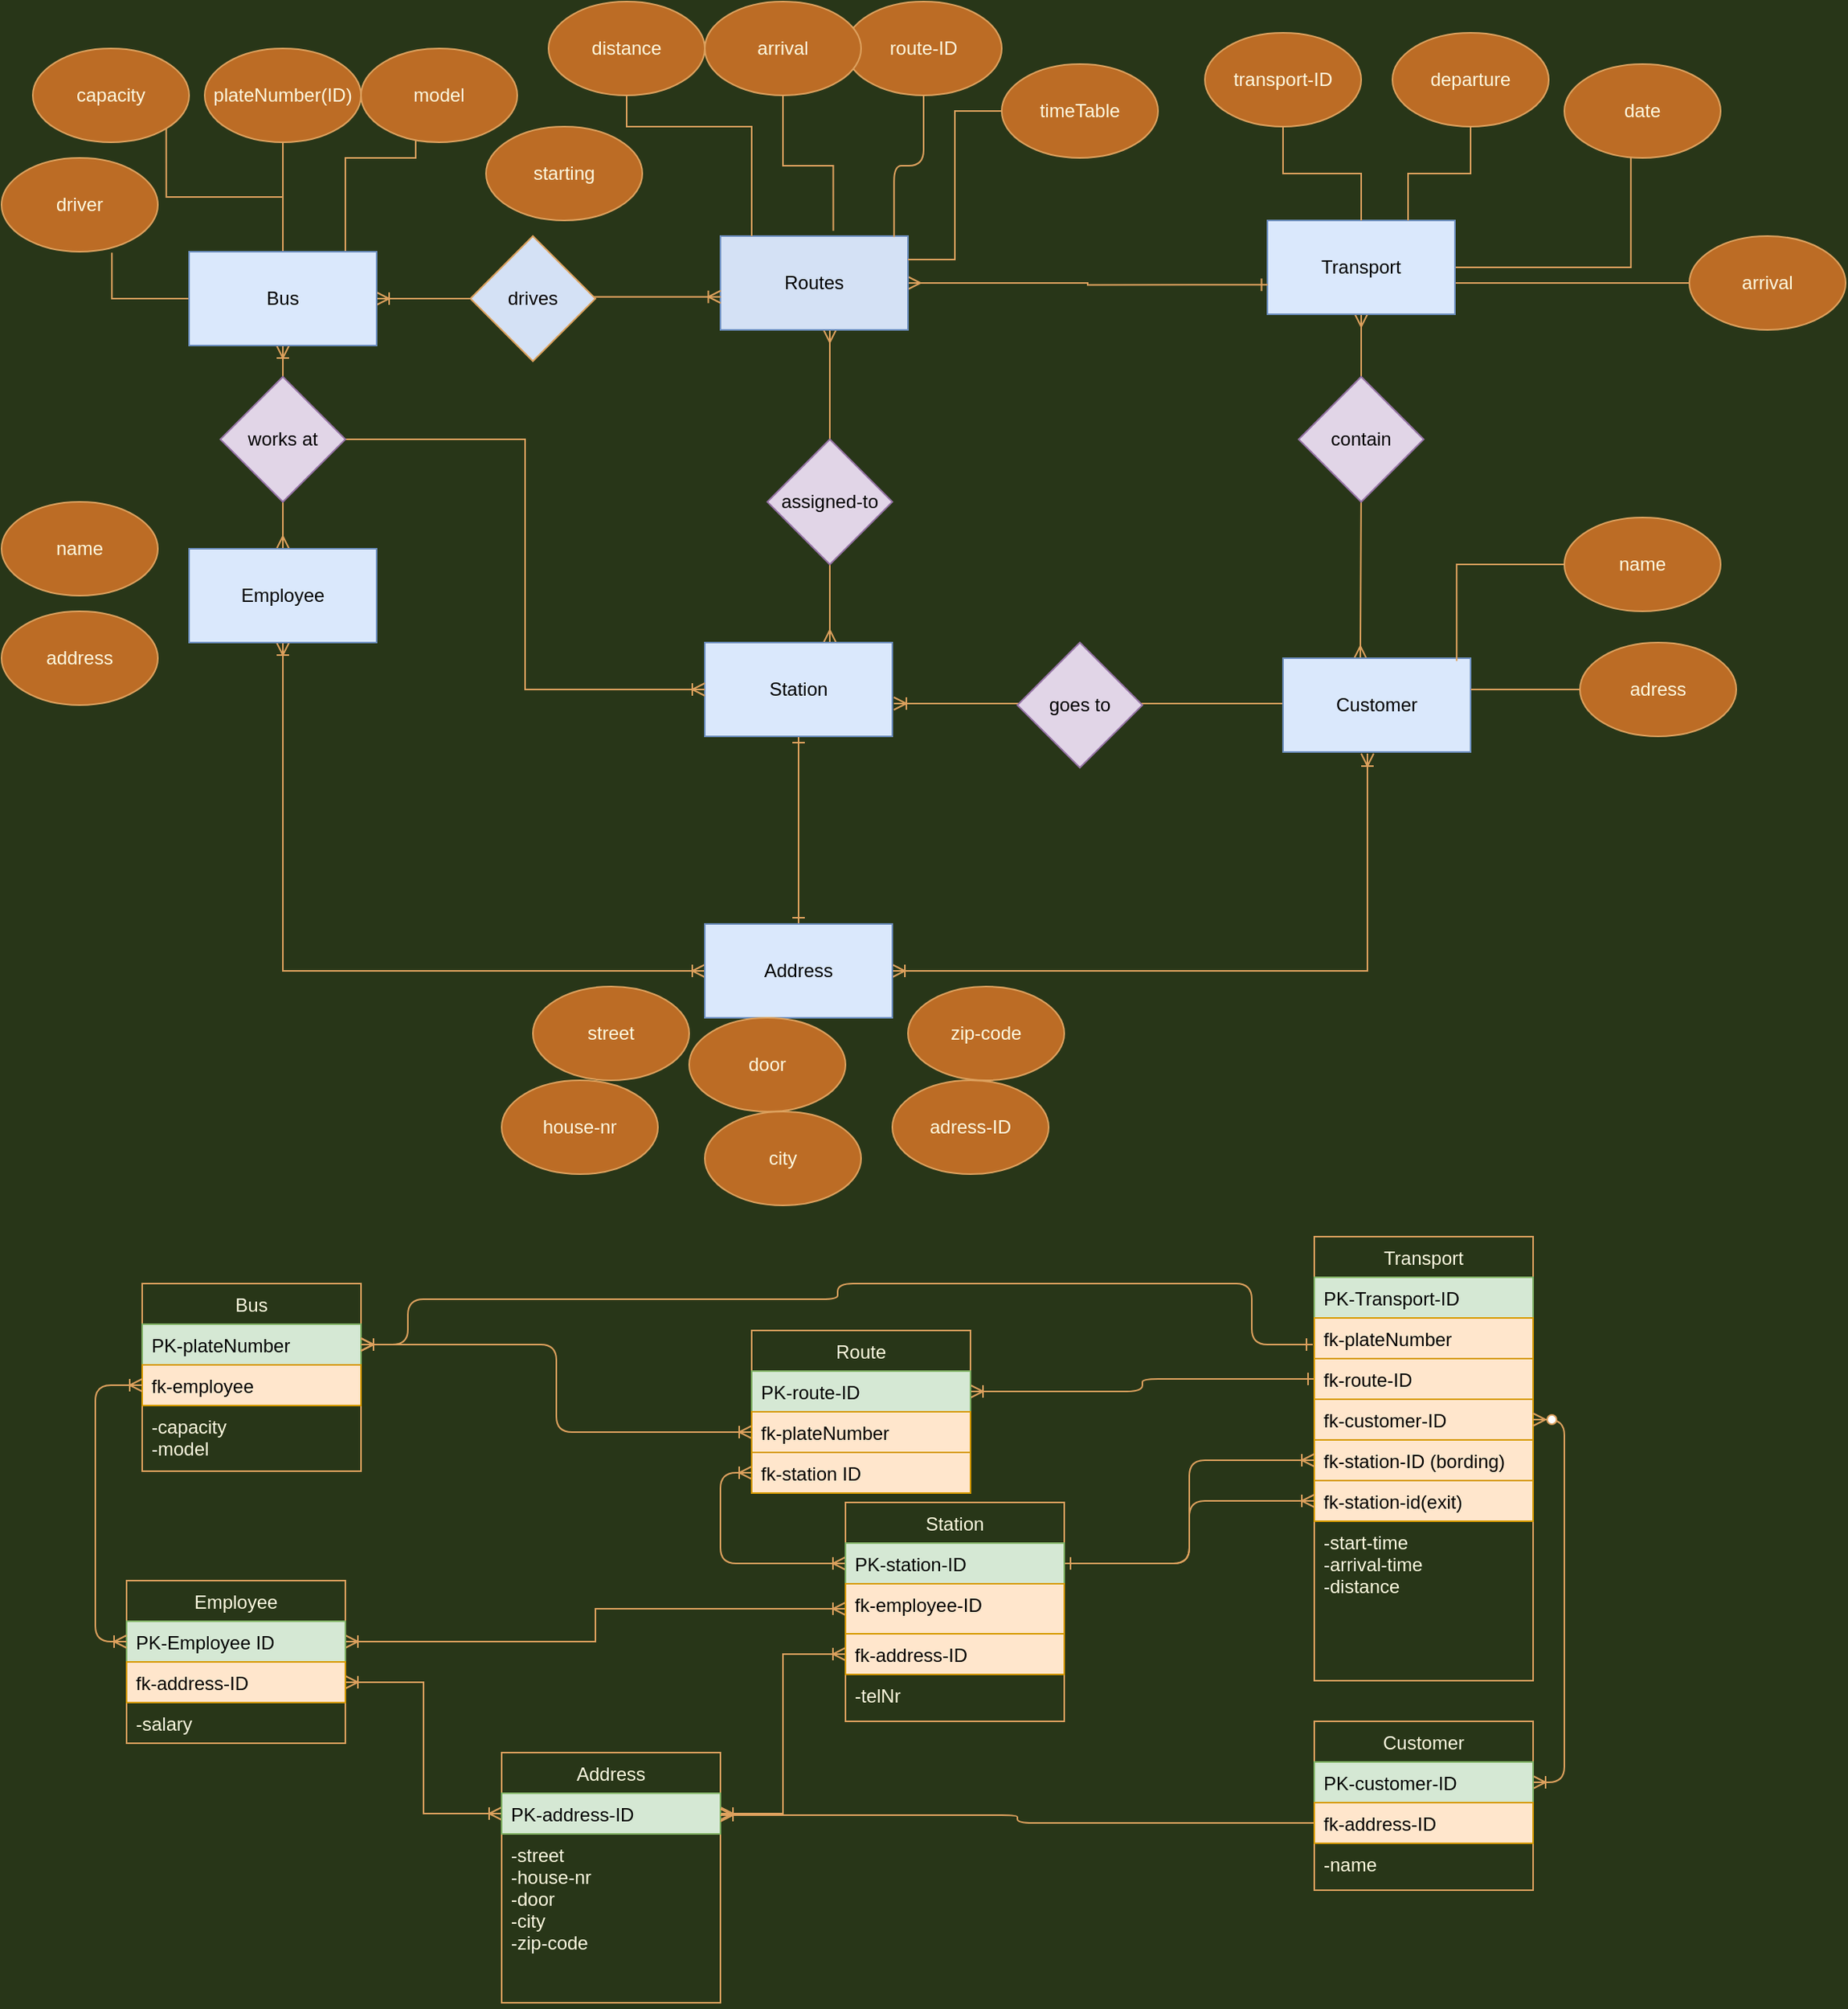<mxfile version="13.6.2" type="device"><diagram id="WFJB9txeCSuzep1cC1Dv" name="Page-1"><mxGraphModel dx="1178" dy="2312" grid="1" gridSize="10" guides="1" tooltips="1" connect="1" arrows="1" fold="1" page="1" pageScale="1" pageWidth="1169" pageHeight="1654" background="#283618" math="0" shadow="0"><root><mxCell id="0"/><mxCell id="1" parent="0"/><mxCell id="ZkM3j-1I3yB8eJo1ZE1y-53" style="edgeStyle=orthogonalEdgeStyle;rounded=0;orthogonalLoop=1;jettySize=auto;html=1;entryX=0.426;entryY=0.971;entryDx=0;entryDy=0;entryPerimeter=0;labelBackgroundColor=#283618;strokeColor=#DDA15E;fontColor=#FEFAE0;endArrow=none;endFill=0;" edge="1" parent="1" source="ZkM3j-1I3yB8eJo1ZE1y-1" target="ZkM3j-1I3yB8eJo1ZE1y-43"><mxGeometry relative="1" as="geometry"/></mxCell><mxCell id="ZkM3j-1I3yB8eJo1ZE1y-89" style="edgeStyle=orthogonalEdgeStyle;rounded=0;orthogonalLoop=1;jettySize=auto;html=1;startArrow=none;startFill=0;endArrow=none;endFill=0;labelBackgroundColor=#283618;strokeColor=#DDA15E;fontColor=#FEFAE0;" edge="1" parent="1" source="ZkM3j-1I3yB8eJo1ZE1y-1" target="ZkM3j-1I3yB8eJo1ZE1y-49"><mxGeometry relative="1" as="geometry"><Array as="points"><mxPoint x="1050" y="170"/></Array></mxGeometry></mxCell><mxCell id="ZkM3j-1I3yB8eJo1ZE1y-92" style="edgeStyle=orthogonalEdgeStyle;rounded=0;orthogonalLoop=1;jettySize=auto;html=1;entryX=0.412;entryY=0.005;entryDx=0;entryDy=0;entryPerimeter=0;startArrow=ERmany;startFill=0;endArrow=ERmany;endFill=0;labelBackgroundColor=#283618;strokeColor=#DDA15E;fontColor=#FEFAE0;" edge="1" parent="1" source="ZkM3j-1I3yB8eJo1ZE1y-1" target="ZkM3j-1I3yB8eJo1ZE1y-6"><mxGeometry relative="1" as="geometry"/></mxCell><mxCell id="ZkM3j-1I3yB8eJo1ZE1y-1" value="Transport" style="rounded=0;whiteSpace=wrap;html=1;fillColor=#dae8fc;strokeColor=#6c8ebf;" vertex="1" parent="1"><mxGeometry x="810" y="130" width="120" height="60" as="geometry"/></mxCell><mxCell id="ZkM3j-1I3yB8eJo1ZE1y-12" style="edgeStyle=orthogonalEdgeStyle;rounded=0;orthogonalLoop=1;jettySize=auto;html=1;entryX=0.5;entryY=1;entryDx=0;entryDy=0;startArrow=ERone;startFill=0;endArrow=ERone;endFill=0;labelBackgroundColor=#283618;strokeColor=#DDA15E;fontColor=#FEFAE0;" edge="1" parent="1" source="ZkM3j-1I3yB8eJo1ZE1y-3" target="ZkM3j-1I3yB8eJo1ZE1y-4"><mxGeometry relative="1" as="geometry"><mxPoint x="510" y="470" as="targetPoint"/></mxGeometry></mxCell><mxCell id="ZkM3j-1I3yB8eJo1ZE1y-13" style="edgeStyle=orthogonalEdgeStyle;rounded=0;orthogonalLoop=1;jettySize=auto;html=1;entryX=0.45;entryY=1.017;entryDx=0;entryDy=0;entryPerimeter=0;endArrow=ERoneToMany;endFill=0;startArrow=ERoneToMany;startFill=0;labelBackgroundColor=#283618;strokeColor=#DDA15E;fontColor=#FEFAE0;" edge="1" parent="1" source="ZkM3j-1I3yB8eJo1ZE1y-3" target="ZkM3j-1I3yB8eJo1ZE1y-6"><mxGeometry relative="1" as="geometry"/></mxCell><mxCell id="ZkM3j-1I3yB8eJo1ZE1y-14" style="edgeStyle=orthogonalEdgeStyle;rounded=0;orthogonalLoop=1;jettySize=auto;html=1;entryX=0.5;entryY=1;entryDx=0;entryDy=0;endArrow=ERoneToMany;endFill=0;startArrow=ERoneToMany;startFill=0;labelBackgroundColor=#283618;strokeColor=#DDA15E;fontColor=#FEFAE0;" edge="1" parent="1" source="ZkM3j-1I3yB8eJo1ZE1y-3" target="ZkM3j-1I3yB8eJo1ZE1y-5"><mxGeometry relative="1" as="geometry"/></mxCell><mxCell id="ZkM3j-1I3yB8eJo1ZE1y-3" value="Address" style="rounded=0;whiteSpace=wrap;html=1;fillColor=#dae8fc;strokeColor=#6c8ebf;" vertex="1" parent="1"><mxGeometry x="450" y="580" width="120" height="60" as="geometry"/></mxCell><mxCell id="ZkM3j-1I3yB8eJo1ZE1y-83" style="edgeStyle=orthogonalEdgeStyle;rounded=0;orthogonalLoop=1;jettySize=auto;html=1;startArrow=ERmany;startFill=0;endArrow=ERmany;endFill=0;labelBackgroundColor=#283618;strokeColor=#DDA15E;fontColor=#FEFAE0;" edge="1" parent="1" source="ZkM3j-1I3yB8eJo1ZE1y-4" target="ZkM3j-1I3yB8eJo1ZE1y-27"><mxGeometry relative="1" as="geometry"><Array as="points"><mxPoint x="530" y="370"/><mxPoint x="530" y="370"/></Array></mxGeometry></mxCell><mxCell id="ZkM3j-1I3yB8eJo1ZE1y-4" value="Station" style="rounded=0;whiteSpace=wrap;html=1;fillColor=#dae8fc;strokeColor=#6c8ebf;" vertex="1" parent="1"><mxGeometry x="450" y="400" width="120" height="60" as="geometry"/></mxCell><mxCell id="ZkM3j-1I3yB8eJo1ZE1y-33" style="edgeStyle=orthogonalEdgeStyle;rounded=0;orthogonalLoop=1;jettySize=auto;html=1;entryX=0.5;entryY=1;entryDx=0;entryDy=0;startArrow=ERmany;startFill=0;endArrow=ERoneToMany;endFill=0;labelBackgroundColor=#283618;strokeColor=#DDA15E;fontColor=#FEFAE0;" edge="1" parent="1" source="ZkM3j-1I3yB8eJo1ZE1y-5" target="ZkM3j-1I3yB8eJo1ZE1y-30"><mxGeometry relative="1" as="geometry"/></mxCell><mxCell id="ZkM3j-1I3yB8eJo1ZE1y-5" value="Employee" style="rounded=0;whiteSpace=wrap;html=1;fillColor=#dae8fc;strokeColor=#6c8ebf;" vertex="1" parent="1"><mxGeometry x="120" y="340" width="120" height="60" as="geometry"/></mxCell><mxCell id="ZkM3j-1I3yB8eJo1ZE1y-17" style="edgeStyle=orthogonalEdgeStyle;rounded=0;orthogonalLoop=1;jettySize=auto;html=1;entryX=1.008;entryY=0.65;entryDx=0;entryDy=0;entryPerimeter=0;labelBackgroundColor=#283618;strokeColor=#DDA15E;fontColor=#FEFAE0;endArrow=ERoneToMany;endFill=0;" edge="1" parent="1" source="ZkM3j-1I3yB8eJo1ZE1y-6" target="ZkM3j-1I3yB8eJo1ZE1y-4"><mxGeometry relative="1" as="geometry"><Array as="points"><mxPoint x="610" y="439"/><mxPoint x="610" y="439"/></Array></mxGeometry></mxCell><mxCell id="ZkM3j-1I3yB8eJo1ZE1y-6" value="Customer" style="rounded=0;whiteSpace=wrap;html=1;fillColor=#dae8fc;strokeColor=#6c8ebf;" vertex="1" parent="1"><mxGeometry x="820" y="410" width="120" height="60" as="geometry"/></mxCell><mxCell id="ZkM3j-1I3yB8eJo1ZE1y-35" style="edgeStyle=orthogonalEdgeStyle;rounded=0;orthogonalLoop=1;jettySize=auto;html=1;entryX=0;entryY=0.5;entryDx=0;entryDy=0;endArrow=ERoneToMany;endFill=0;labelBackgroundColor=#283618;strokeColor=#DDA15E;fontColor=#FEFAE0;" edge="1" parent="1" source="ZkM3j-1I3yB8eJo1ZE1y-18" target="ZkM3j-1I3yB8eJo1ZE1y-4"><mxGeometry relative="1" as="geometry"/></mxCell><mxCell id="ZkM3j-1I3yB8eJo1ZE1y-18" value="works at" style="rhombus;whiteSpace=wrap;html=1;fillColor=#e1d5e7;strokeColor=#9673a6;" vertex="1" parent="1"><mxGeometry x="140" y="230" width="80" height="80" as="geometry"/></mxCell><mxCell id="ZkM3j-1I3yB8eJo1ZE1y-20" value="assigned-to" style="rhombus;whiteSpace=wrap;html=1;fillColor=#e1d5e7;strokeColor=#9673a6;" vertex="1" parent="1"><mxGeometry x="490" y="270" width="80" height="80" as="geometry"/></mxCell><mxCell id="ZkM3j-1I3yB8eJo1ZE1y-24" value="goes to" style="rhombus;whiteSpace=wrap;html=1;fillColor=#e1d5e7;strokeColor=#9673a6;" vertex="1" parent="1"><mxGeometry x="650" y="400" width="80" height="80" as="geometry"/></mxCell><mxCell id="ZkM3j-1I3yB8eJo1ZE1y-85" style="edgeStyle=orthogonalEdgeStyle;rounded=0;orthogonalLoop=1;jettySize=auto;html=1;entryX=0.002;entryY=0.686;entryDx=0;entryDy=0;entryPerimeter=0;startArrow=ERmany;startFill=0;endArrow=ERone;endFill=0;labelBackgroundColor=#283618;strokeColor=#DDA15E;fontColor=#FEFAE0;" edge="1" parent="1" source="ZkM3j-1I3yB8eJo1ZE1y-27" target="ZkM3j-1I3yB8eJo1ZE1y-1"><mxGeometry relative="1" as="geometry"/></mxCell><mxCell id="ZkM3j-1I3yB8eJo1ZE1y-27" value="Routes" style="rounded=0;whiteSpace=wrap;html=1;fillColor=#D4E1F5;strokeColor=#6c8ebf;" vertex="1" parent="1"><mxGeometry x="460" y="140" width="120" height="60" as="geometry"/></mxCell><mxCell id="ZkM3j-1I3yB8eJo1ZE1y-29" value="contain" style="rhombus;whiteSpace=wrap;html=1;fillColor=#e1d5e7;strokeColor=#9673a6;" vertex="1" parent="1"><mxGeometry x="830" y="230" width="80" height="80" as="geometry"/></mxCell><mxCell id="ZkM3j-1I3yB8eJo1ZE1y-45" style="edgeStyle=orthogonalEdgeStyle;rounded=0;orthogonalLoop=1;jettySize=auto;html=1;entryX=1;entryY=1;entryDx=0;entryDy=0;labelBackgroundColor=#283618;strokeColor=#DDA15E;fontColor=#FEFAE0;endArrow=none;endFill=0;" edge="1" parent="1" source="ZkM3j-1I3yB8eJo1ZE1y-30" target="ZkM3j-1I3yB8eJo1ZE1y-37"><mxGeometry relative="1" as="geometry"/></mxCell><mxCell id="ZkM3j-1I3yB8eJo1ZE1y-46" style="edgeStyle=orthogonalEdgeStyle;rounded=0;orthogonalLoop=1;jettySize=auto;html=1;entryX=0.706;entryY=1.01;entryDx=0;entryDy=0;entryPerimeter=0;labelBackgroundColor=#283618;strokeColor=#DDA15E;fontColor=#FEFAE0;endArrow=none;endFill=0;" edge="1" parent="1" source="ZkM3j-1I3yB8eJo1ZE1y-30" target="ZkM3j-1I3yB8eJo1ZE1y-44"><mxGeometry relative="1" as="geometry"/></mxCell><mxCell id="ZkM3j-1I3yB8eJo1ZE1y-47" style="edgeStyle=orthogonalEdgeStyle;rounded=0;orthogonalLoop=1;jettySize=auto;html=1;entryX=0.5;entryY=1;entryDx=0;entryDy=0;labelBackgroundColor=#283618;strokeColor=#DDA15E;fontColor=#FEFAE0;endArrow=none;endFill=0;" edge="1" parent="1" source="ZkM3j-1I3yB8eJo1ZE1y-30" target="ZkM3j-1I3yB8eJo1ZE1y-38"><mxGeometry relative="1" as="geometry"/></mxCell><mxCell id="ZkM3j-1I3yB8eJo1ZE1y-48" style="edgeStyle=orthogonalEdgeStyle;rounded=0;orthogonalLoop=1;jettySize=auto;html=1;entryX=0;entryY=1;entryDx=0;entryDy=0;labelBackgroundColor=#283618;strokeColor=#DDA15E;fontColor=#FEFAE0;" edge="1" parent="1" source="ZkM3j-1I3yB8eJo1ZE1y-30" target="ZkM3j-1I3yB8eJo1ZE1y-40"><mxGeometry relative="1" as="geometry"><Array as="points"><mxPoint x="220" y="90"/><mxPoint x="265" y="90"/></Array></mxGeometry></mxCell><mxCell id="ZkM3j-1I3yB8eJo1ZE1y-121" value="" style="edgeStyle=orthogonalEdgeStyle;curved=0;rounded=1;sketch=0;orthogonalLoop=1;jettySize=auto;html=1;strokeColor=#DDA15E;fillColor=#BC6C25;fontColor=#FEFAE0;entryX=0.002;entryY=0.648;entryDx=0;entryDy=0;entryPerimeter=0;endArrow=ERoneToMany;endFill=0;startArrow=ERoneToMany;startFill=0;" edge="1" parent="1" source="ZkM3j-1I3yB8eJo1ZE1y-30" target="ZkM3j-1I3yB8eJo1ZE1y-27"><mxGeometry relative="1" as="geometry"/></mxCell><mxCell id="ZkM3j-1I3yB8eJo1ZE1y-30" value="Bus" style="rounded=0;whiteSpace=wrap;html=1;fillColor=#dae8fc;strokeColor=#6c8ebf;" vertex="1" parent="1"><mxGeometry x="120" y="150" width="120" height="60" as="geometry"/></mxCell><mxCell id="ZkM3j-1I3yB8eJo1ZE1y-37" value="capacity" style="ellipse;whiteSpace=wrap;html=1;fillColor=#BC6C25;strokeColor=#DDA15E;fontColor=#FEFAE0;" vertex="1" parent="1"><mxGeometry x="20" y="20" width="100" height="60" as="geometry"/></mxCell><mxCell id="ZkM3j-1I3yB8eJo1ZE1y-38" value="plateNumber(ID)" style="ellipse;whiteSpace=wrap;html=1;fillColor=#BC6C25;strokeColor=#DDA15E;fontColor=#FEFAE0;" vertex="1" parent="1"><mxGeometry x="130" y="20" width="100" height="60" as="geometry"/></mxCell><mxCell id="ZkM3j-1I3yB8eJo1ZE1y-40" value="model" style="ellipse;whiteSpace=wrap;html=1;fillColor=#BC6C25;strokeColor=#DDA15E;fontColor=#FEFAE0;" vertex="1" parent="1"><mxGeometry x="230" y="20" width="100" height="60" as="geometry"/></mxCell><mxCell id="ZkM3j-1I3yB8eJo1ZE1y-88" style="edgeStyle=orthogonalEdgeStyle;rounded=0;orthogonalLoop=1;jettySize=auto;html=1;entryX=0.064;entryY=-0.048;entryDx=0;entryDy=0;entryPerimeter=0;startArrow=none;startFill=0;endArrow=none;endFill=0;labelBackgroundColor=#283618;fontColor=#FEFAE0;strokeColor=none;" edge="1" parent="1" source="ZkM3j-1I3yB8eJo1ZE1y-41" target="ZkM3j-1I3yB8eJo1ZE1y-27"><mxGeometry relative="1" as="geometry"/></mxCell><mxCell id="ZkM3j-1I3yB8eJo1ZE1y-41" value="starting" style="ellipse;whiteSpace=wrap;html=1;fillColor=#BC6C25;strokeColor=#DDA15E;fontColor=#FEFAE0;" vertex="1" parent="1"><mxGeometry x="310" y="70" width="100" height="60" as="geometry"/></mxCell><mxCell id="ZkM3j-1I3yB8eJo1ZE1y-90" style="edgeStyle=orthogonalEdgeStyle;rounded=0;orthogonalLoop=1;jettySize=auto;html=1;entryX=0.75;entryY=0;entryDx=0;entryDy=0;startArrow=none;startFill=0;endArrow=none;endFill=0;labelBackgroundColor=#283618;strokeColor=#DDA15E;fontColor=#FEFAE0;" edge="1" parent="1" source="ZkM3j-1I3yB8eJo1ZE1y-42" target="ZkM3j-1I3yB8eJo1ZE1y-1"><mxGeometry relative="1" as="geometry"/></mxCell><mxCell id="ZkM3j-1I3yB8eJo1ZE1y-42" value="departure" style="ellipse;whiteSpace=wrap;html=1;fillColor=#BC6C25;strokeColor=#DDA15E;fontColor=#FEFAE0;" vertex="1" parent="1"><mxGeometry x="890" y="10" width="100" height="60" as="geometry"/></mxCell><mxCell id="ZkM3j-1I3yB8eJo1ZE1y-43" value="date" style="ellipse;whiteSpace=wrap;html=1;fillColor=#BC6C25;strokeColor=#DDA15E;fontColor=#FEFAE0;" vertex="1" parent="1"><mxGeometry x="1000" y="30" width="100" height="60" as="geometry"/></mxCell><mxCell id="ZkM3j-1I3yB8eJo1ZE1y-44" value="driver" style="ellipse;whiteSpace=wrap;html=1;fillColor=#BC6C25;strokeColor=#DDA15E;fontColor=#FEFAE0;" vertex="1" parent="1"><mxGeometry y="90" width="100" height="60" as="geometry"/></mxCell><mxCell id="ZkM3j-1I3yB8eJo1ZE1y-49" value="arrival" style="ellipse;whiteSpace=wrap;html=1;fillColor=#BC6C25;strokeColor=#DDA15E;fontColor=#FEFAE0;" vertex="1" parent="1"><mxGeometry x="1080" y="140" width="100" height="60" as="geometry"/></mxCell><mxCell id="ZkM3j-1I3yB8eJo1ZE1y-60" style="edgeStyle=orthogonalEdgeStyle;rounded=0;orthogonalLoop=1;jettySize=auto;html=1;entryX=0.602;entryY=-0.057;entryDx=0;entryDy=0;entryPerimeter=0;labelBackgroundColor=#283618;strokeColor=#DDA15E;fontColor=#FEFAE0;endArrow=none;endFill=0;" edge="1" parent="1" source="ZkM3j-1I3yB8eJo1ZE1y-58" target="ZkM3j-1I3yB8eJo1ZE1y-27"><mxGeometry relative="1" as="geometry"/></mxCell><mxCell id="ZkM3j-1I3yB8eJo1ZE1y-87" style="edgeStyle=orthogonalEdgeStyle;rounded=0;orthogonalLoop=1;jettySize=auto;html=1;startArrow=none;startFill=0;endArrow=none;endFill=0;labelBackgroundColor=#283618;strokeColor=#DDA15E;fontColor=#FEFAE0;" edge="1" parent="1" source="ZkM3j-1I3yB8eJo1ZE1y-54"><mxGeometry relative="1" as="geometry"><mxPoint x="480" y="140" as="targetPoint"/><Array as="points"><mxPoint x="400" y="70"/><mxPoint x="480" y="70"/></Array></mxGeometry></mxCell><mxCell id="ZkM3j-1I3yB8eJo1ZE1y-54" value="distance" style="ellipse;whiteSpace=wrap;html=1;fillColor=#BC6C25;strokeColor=#DDA15E;fontColor=#FEFAE0;" vertex="1" parent="1"><mxGeometry x="350" y="-10" width="100" height="60" as="geometry"/></mxCell><mxCell id="ZkM3j-1I3yB8eJo1ZE1y-91" style="edgeStyle=orthogonalEdgeStyle;rounded=0;orthogonalLoop=1;jettySize=auto;html=1;startArrow=none;startFill=0;endArrow=none;endFill=0;labelBackgroundColor=#283618;strokeColor=#DDA15E;fontColor=#FEFAE0;" edge="1" parent="1" source="ZkM3j-1I3yB8eJo1ZE1y-56" target="ZkM3j-1I3yB8eJo1ZE1y-1"><mxGeometry relative="1" as="geometry"/></mxCell><mxCell id="ZkM3j-1I3yB8eJo1ZE1y-56" value="transport-ID" style="ellipse;whiteSpace=wrap;html=1;fillColor=#BC6C25;strokeColor=#DDA15E;fontColor=#FEFAE0;" vertex="1" parent="1"><mxGeometry x="770" y="10" width="100" height="60" as="geometry"/></mxCell><mxCell id="ZkM3j-1I3yB8eJo1ZE1y-64" style="edgeStyle=orthogonalEdgeStyle;rounded=0;orthogonalLoop=1;jettySize=auto;html=1;entryX=1;entryY=0.25;entryDx=0;entryDy=0;labelBackgroundColor=#283618;strokeColor=#DDA15E;fontColor=#FEFAE0;endArrow=none;endFill=0;" edge="1" parent="1" source="ZkM3j-1I3yB8eJo1ZE1y-63" target="ZkM3j-1I3yB8eJo1ZE1y-27"><mxGeometry relative="1" as="geometry"/></mxCell><mxCell id="ZkM3j-1I3yB8eJo1ZE1y-63" value="timeTable" style="ellipse;whiteSpace=wrap;html=1;fillColor=#BC6C25;strokeColor=#DDA15E;fontColor=#FEFAE0;" vertex="1" parent="1"><mxGeometry x="640" y="30" width="100" height="60" as="geometry"/></mxCell><mxCell id="ZkM3j-1I3yB8eJo1ZE1y-68" style="edgeStyle=orthogonalEdgeStyle;rounded=0;orthogonalLoop=1;jettySize=auto;html=1;entryX=0.926;entryY=0.029;entryDx=0;entryDy=0;entryPerimeter=0;labelBackgroundColor=#283618;strokeColor=#DDA15E;fontColor=#FEFAE0;endArrow=none;endFill=0;" edge="1" parent="1" source="ZkM3j-1I3yB8eJo1ZE1y-65" target="ZkM3j-1I3yB8eJo1ZE1y-6"><mxGeometry relative="1" as="geometry"/></mxCell><mxCell id="ZkM3j-1I3yB8eJo1ZE1y-65" value="name" style="ellipse;whiteSpace=wrap;html=1;fillColor=#BC6C25;strokeColor=#DDA15E;fontColor=#FEFAE0;" vertex="1" parent="1"><mxGeometry x="1000" y="320" width="100" height="60" as="geometry"/></mxCell><mxCell id="ZkM3j-1I3yB8eJo1ZE1y-72" style="edgeStyle=orthogonalEdgeStyle;rounded=0;orthogonalLoop=1;jettySize=auto;html=1;entryX=1.002;entryY=0.333;entryDx=0;entryDy=0;entryPerimeter=0;labelBackgroundColor=#283618;strokeColor=#DDA15E;fontColor=#FEFAE0;endArrow=none;endFill=0;" edge="1" parent="1" source="ZkM3j-1I3yB8eJo1ZE1y-67" target="ZkM3j-1I3yB8eJo1ZE1y-6"><mxGeometry relative="1" as="geometry"/></mxCell><mxCell id="ZkM3j-1I3yB8eJo1ZE1y-67" value="adress" style="ellipse;whiteSpace=wrap;html=1;fillColor=#BC6C25;strokeColor=#DDA15E;fontColor=#FEFAE0;" vertex="1" parent="1"><mxGeometry x="1010" y="400" width="100" height="60" as="geometry"/></mxCell><mxCell id="ZkM3j-1I3yB8eJo1ZE1y-154" style="edgeStyle=orthogonalEdgeStyle;curved=0;rounded=1;sketch=0;orthogonalLoop=1;jettySize=auto;html=1;entryX=0.926;entryY=0.01;entryDx=0;entryDy=0;entryPerimeter=0;startArrow=none;startFill=0;endArrow=none;endFill=0;strokeColor=#DDA15E;fillColor=#BC6C25;fontColor=#FEFAE0;" edge="1" parent="1" source="ZkM3j-1I3yB8eJo1ZE1y-70" target="ZkM3j-1I3yB8eJo1ZE1y-27"><mxGeometry relative="1" as="geometry"/></mxCell><mxCell id="ZkM3j-1I3yB8eJo1ZE1y-70" value="route-ID" style="ellipse;whiteSpace=wrap;html=1;fillColor=#BC6C25;strokeColor=#DDA15E;fontColor=#FEFAE0;" vertex="1" parent="1"><mxGeometry x="540" y="-10" width="100" height="60" as="geometry"/></mxCell><mxCell id="ZkM3j-1I3yB8eJo1ZE1y-73" value="adress-ID" style="ellipse;whiteSpace=wrap;html=1;fillColor=#BC6C25;strokeColor=#DDA15E;fontColor=#FEFAE0;" vertex="1" parent="1"><mxGeometry x="570" y="680" width="100" height="60" as="geometry"/></mxCell><mxCell id="ZkM3j-1I3yB8eJo1ZE1y-74" value="zip-code" style="ellipse;whiteSpace=wrap;html=1;fillColor=#BC6C25;strokeColor=#DDA15E;fontColor=#FEFAE0;" vertex="1" parent="1"><mxGeometry x="580" y="620" width="100" height="60" as="geometry"/></mxCell><mxCell id="ZkM3j-1I3yB8eJo1ZE1y-75" value="city" style="ellipse;whiteSpace=wrap;html=1;fillColor=#BC6C25;strokeColor=#DDA15E;fontColor=#FEFAE0;" vertex="1" parent="1"><mxGeometry x="450" y="700" width="100" height="60" as="geometry"/></mxCell><mxCell id="ZkM3j-1I3yB8eJo1ZE1y-76" value="street" style="ellipse;whiteSpace=wrap;html=1;fillColor=#BC6C25;strokeColor=#DDA15E;fontColor=#FEFAE0;" vertex="1" parent="1"><mxGeometry x="340" y="620" width="100" height="60" as="geometry"/></mxCell><mxCell id="ZkM3j-1I3yB8eJo1ZE1y-79" value="house-nr" style="ellipse;whiteSpace=wrap;html=1;fillColor=#BC6C25;strokeColor=#DDA15E;fontColor=#FEFAE0;" vertex="1" parent="1"><mxGeometry x="320" y="680" width="100" height="60" as="geometry"/></mxCell><mxCell id="ZkM3j-1I3yB8eJo1ZE1y-80" value="door" style="ellipse;whiteSpace=wrap;html=1;fillColor=#BC6C25;strokeColor=#DDA15E;fontColor=#FEFAE0;" vertex="1" parent="1"><mxGeometry x="440" y="640" width="100" height="60" as="geometry"/></mxCell><mxCell id="ZkM3j-1I3yB8eJo1ZE1y-58" value="arrival" style="ellipse;whiteSpace=wrap;html=1;fillColor=#BC6C25;strokeColor=#DDA15E;fontColor=#FEFAE0;" vertex="1" parent="1"><mxGeometry x="450" y="-10" width="100" height="60" as="geometry"/></mxCell><mxCell id="ZkM3j-1I3yB8eJo1ZE1y-113" value="address" style="ellipse;whiteSpace=wrap;html=1;fillColor=#BC6C25;strokeColor=#DDA15E;fontColor=#FEFAE0;" vertex="1" parent="1"><mxGeometry y="380" width="100" height="60" as="geometry"/></mxCell><mxCell id="ZkM3j-1I3yB8eJo1ZE1y-114" value="name" style="ellipse;whiteSpace=wrap;html=1;fillColor=#BC6C25;strokeColor=#DDA15E;fontColor=#FEFAE0;" vertex="1" parent="1"><mxGeometry y="310" width="100" height="60" as="geometry"/></mxCell><mxCell id="ZkM3j-1I3yB8eJo1ZE1y-115" style="edgeStyle=orthogonalEdgeStyle;rounded=0;orthogonalLoop=1;jettySize=auto;html=1;startArrow=ERoneToMany;startFill=0;endArrow=ERoneToMany;endFill=0;labelBackgroundColor=#283618;strokeColor=#DDA15E;fontColor=#FEFAE0;" edge="1" parent="1" source="ZkM3j-1I3yB8eJo1ZE1y-110" target="ZkM3j-1I3yB8eJo1ZE1y-99"><mxGeometry relative="1" as="geometry"/></mxCell><mxCell id="ZkM3j-1I3yB8eJo1ZE1y-117" style="edgeStyle=orthogonalEdgeStyle;rounded=0;orthogonalLoop=1;jettySize=auto;html=1;entryX=0;entryY=0.5;entryDx=0;entryDy=0;startArrow=ERoneToMany;startFill=0;endArrow=ERoneToMany;endFill=0;labelBackgroundColor=#283618;strokeColor=#DDA15E;fontColor=#FEFAE0;" edge="1" parent="1" source="ZkM3j-1I3yB8eJo1ZE1y-110" target="ZkM3j-1I3yB8eJo1ZE1y-107"><mxGeometry relative="1" as="geometry"/></mxCell><mxCell id="ZkM3j-1I3yB8eJo1ZE1y-119" style="edgeStyle=orthogonalEdgeStyle;rounded=0;orthogonalLoop=1;jettySize=auto;html=1;entryX=0;entryY=0.5;entryDx=0;entryDy=0;startArrow=ERoneToMany;startFill=0;endArrow=ERoneToMany;endFill=0;labelBackgroundColor=#283618;strokeColor=#DDA15E;fontColor=#FEFAE0;" edge="1" parent="1" source="ZkM3j-1I3yB8eJo1ZE1y-98" target="ZkM3j-1I3yB8eJo1ZE1y-108"><mxGeometry relative="1" as="geometry"/></mxCell><mxCell id="ZkM3j-1I3yB8eJo1ZE1y-120" value="&lt;font color=&quot;#050000&quot;&gt;drives&lt;/font&gt;" style="rhombus;whiteSpace=wrap;html=1;rounded=0;sketch=0;strokeColor=#DDA15E;fillColor=#D4E1F5;fontColor=#FEFAE0;" vertex="1" parent="1"><mxGeometry x="300" y="140" width="80" height="80" as="geometry"/></mxCell><mxCell id="ZkM3j-1I3yB8eJo1ZE1y-109" value="Address" style="swimlane;fontStyle=0;childLayout=stackLayout;horizontal=1;startSize=26;fillColor=none;horizontalStack=0;resizeParent=1;resizeParentMax=0;resizeLast=0;collapsible=1;marginBottom=0;strokeColor=#DDA15E;fontColor=#FEFAE0;" vertex="1" parent="1"><mxGeometry x="320" y="1110" width="140" height="160" as="geometry"/></mxCell><mxCell id="ZkM3j-1I3yB8eJo1ZE1y-110" value="PK-address-ID" style="text;strokeColor=#82b366;fillColor=#d5e8d4;align=left;verticalAlign=top;spacingLeft=4;spacingRight=4;overflow=hidden;rotatable=0;points=[[0,0.5],[1,0.5]];portConstraint=eastwest;" vertex="1" parent="ZkM3j-1I3yB8eJo1ZE1y-109"><mxGeometry y="26" width="140" height="26" as="geometry"/></mxCell><mxCell id="ZkM3j-1I3yB8eJo1ZE1y-111" value="-street&#xA;-house-nr&#xA;-door&#xA;-city&#xA;-zip-code&#xA;" style="text;strokeColor=none;fillColor=none;align=left;verticalAlign=top;spacingLeft=4;spacingRight=4;overflow=hidden;rotatable=0;points=[[0,0.5],[1,0.5]];portConstraint=eastwest;fontColor=#FEFAE0;" vertex="1" parent="ZkM3j-1I3yB8eJo1ZE1y-109"><mxGeometry y="52" width="140" height="108" as="geometry"/></mxCell><mxCell id="ZkM3j-1I3yB8eJo1ZE1y-122" style="edgeStyle=orthogonalEdgeStyle;curved=0;rounded=1;sketch=0;orthogonalLoop=1;jettySize=auto;html=1;entryX=1;entryY=0.25;entryDx=0;entryDy=0;endArrow=ERoneToMany;endFill=0;strokeColor=#DDA15E;fillColor=#BC6C25;fontColor=#FEFAE0;" edge="1" parent="1" source="ZkM3j-1I3yB8eJo1ZE1y-103" target="ZkM3j-1I3yB8eJo1ZE1y-109"><mxGeometry relative="1" as="geometry"/></mxCell><mxCell id="ZkM3j-1I3yB8eJo1ZE1y-97" value="Employee" style="swimlane;fontStyle=0;childLayout=stackLayout;horizontal=1;startSize=26;fillColor=none;horizontalStack=0;resizeParent=1;resizeParentMax=0;resizeLast=0;collapsible=1;marginBottom=0;strokeColor=#DDA15E;fontColor=#FEFAE0;" vertex="1" parent="1"><mxGeometry x="80" y="1000" width="140" height="104" as="geometry"/></mxCell><mxCell id="ZkM3j-1I3yB8eJo1ZE1y-98" value="PK-Employee ID" style="text;strokeColor=#82b366;fillColor=#d5e8d4;align=left;verticalAlign=top;spacingLeft=4;spacingRight=4;overflow=hidden;rotatable=0;points=[[0,0.5],[1,0.5]];portConstraint=eastwest;" vertex="1" parent="ZkM3j-1I3yB8eJo1ZE1y-97"><mxGeometry y="26" width="140" height="26" as="geometry"/></mxCell><mxCell id="ZkM3j-1I3yB8eJo1ZE1y-99" value="fk-address-ID" style="text;strokeColor=#d79b00;fillColor=#ffe6cc;align=left;verticalAlign=top;spacingLeft=4;spacingRight=4;overflow=hidden;rotatable=0;points=[[0,0.5],[1,0.5]];portConstraint=eastwest;" vertex="1" parent="ZkM3j-1I3yB8eJo1ZE1y-97"><mxGeometry y="52" width="140" height="26" as="geometry"/></mxCell><mxCell id="ZkM3j-1I3yB8eJo1ZE1y-100" value="-salary" style="text;strokeColor=none;fillColor=none;align=left;verticalAlign=top;spacingLeft=4;spacingRight=4;overflow=hidden;rotatable=0;points=[[0,0.5],[1,0.5]];portConstraint=eastwest;fontColor=#FEFAE0;" vertex="1" parent="ZkM3j-1I3yB8eJo1ZE1y-97"><mxGeometry y="78" width="140" height="26" as="geometry"/></mxCell><mxCell id="ZkM3j-1I3yB8eJo1ZE1y-131" value="Bus" style="swimlane;fontStyle=0;childLayout=stackLayout;horizontal=1;startSize=26;fillColor=none;horizontalStack=0;resizeParent=1;resizeParentMax=0;resizeLast=0;collapsible=1;marginBottom=0;strokeColor=#DDA15E;fontColor=#FEFAE0;" vertex="1" parent="1"><mxGeometry x="90" y="810" width="140" height="120" as="geometry"/></mxCell><mxCell id="ZkM3j-1I3yB8eJo1ZE1y-132" value="PK-plateNumber" style="text;strokeColor=#82b366;fillColor=#d5e8d4;align=left;verticalAlign=top;spacingLeft=4;spacingRight=4;overflow=hidden;rotatable=0;points=[[0,0.5],[1,0.5]];portConstraint=eastwest;" vertex="1" parent="ZkM3j-1I3yB8eJo1ZE1y-131"><mxGeometry y="26" width="140" height="26" as="geometry"/></mxCell><mxCell id="ZkM3j-1I3yB8eJo1ZE1y-133" value="fk-employee" style="text;strokeColor=#d79b00;fillColor=#ffe6cc;align=left;verticalAlign=top;spacingLeft=4;spacingRight=4;overflow=hidden;rotatable=0;points=[[0,0.5],[1,0.5]];portConstraint=eastwest;" vertex="1" parent="ZkM3j-1I3yB8eJo1ZE1y-131"><mxGeometry y="52" width="140" height="26" as="geometry"/></mxCell><mxCell id="ZkM3j-1I3yB8eJo1ZE1y-134" value="-capacity&#xA;-model&#xA;" style="text;strokeColor=none;fillColor=none;align=left;verticalAlign=top;spacingLeft=4;spacingRight=4;overflow=hidden;rotatable=0;points=[[0,0.5],[1,0.5]];portConstraint=eastwest;fontColor=#FEFAE0;" vertex="1" parent="ZkM3j-1I3yB8eJo1ZE1y-131"><mxGeometry y="78" width="140" height="42" as="geometry"/></mxCell><mxCell id="ZkM3j-1I3yB8eJo1ZE1y-135" style="edgeStyle=orthogonalEdgeStyle;curved=0;rounded=1;sketch=0;orthogonalLoop=1;jettySize=auto;html=1;endArrow=ERoneToMany;endFill=0;strokeColor=#DDA15E;fillColor=#BC6C25;fontColor=#FEFAE0;exitX=0;exitY=0.5;exitDx=0;exitDy=0;startArrow=ERoneToMany;startFill=0;" edge="1" parent="1" source="ZkM3j-1I3yB8eJo1ZE1y-98" target="ZkM3j-1I3yB8eJo1ZE1y-133"><mxGeometry relative="1" as="geometry"/></mxCell><mxCell id="ZkM3j-1I3yB8eJo1ZE1y-136" style="edgeStyle=orthogonalEdgeStyle;curved=0;rounded=1;sketch=0;orthogonalLoop=1;jettySize=auto;html=1;entryX=0;entryY=0.5;entryDx=0;entryDy=0;startArrow=ERoneToMany;startFill=0;endArrow=ERoneToMany;endFill=0;strokeColor=#DDA15E;fillColor=#BC6C25;fontColor=#FEFAE0;" edge="1" parent="1" source="ZkM3j-1I3yB8eJo1ZE1y-132" target="ZkM3j-1I3yB8eJo1ZE1y-125"><mxGeometry relative="1" as="geometry"/></mxCell><mxCell id="ZkM3j-1I3yB8eJo1ZE1y-137" style="edgeStyle=orthogonalEdgeStyle;curved=0;rounded=1;sketch=0;orthogonalLoop=1;jettySize=auto;html=1;startArrow=ERoneToMany;startFill=0;endArrow=ERoneToMany;endFill=0;strokeColor=#DDA15E;fillColor=#BC6C25;fontColor=#FEFAE0;exitX=0;exitY=0.5;exitDx=0;exitDy=0;" edge="1" parent="1" source="ZkM3j-1I3yB8eJo1ZE1y-126" target="ZkM3j-1I3yB8eJo1ZE1y-106"><mxGeometry relative="1" as="geometry"/></mxCell><mxCell id="ZkM3j-1I3yB8eJo1ZE1y-139" style="edgeStyle=orthogonalEdgeStyle;curved=0;rounded=1;sketch=0;orthogonalLoop=1;jettySize=auto;html=1;startArrow=ERoneToMany;startFill=0;endArrow=ERone;endFill=0;strokeColor=#DDA15E;fillColor=#BC6C25;fontColor=#FEFAE0;" edge="1" parent="1" source="ZkM3j-1I3yB8eJo1ZE1y-124" target="ZkM3j-1I3yB8eJo1ZE1y-129"><mxGeometry relative="1" as="geometry"/></mxCell><mxCell id="ZkM3j-1I3yB8eJo1ZE1y-127" value="Transport" style="swimlane;fontStyle=0;childLayout=stackLayout;horizontal=1;startSize=26;fillColor=none;horizontalStack=0;resizeParent=1;resizeParentMax=0;resizeLast=0;collapsible=1;marginBottom=0;strokeColor=#DDA15E;fontColor=#FEFAE0;" vertex="1" parent="1"><mxGeometry x="840" y="780" width="140" height="284" as="geometry"><mxRectangle x="840" y="780" width="90" height="26" as="alternateBounds"/></mxGeometry></mxCell><mxCell id="ZkM3j-1I3yB8eJo1ZE1y-128" value="PK-Transport-ID" style="text;strokeColor=#82b366;fillColor=#d5e8d4;align=left;verticalAlign=top;spacingLeft=4;spacingRight=4;overflow=hidden;rotatable=0;points=[[0,0.5],[1,0.5]];portConstraint=eastwest;" vertex="1" parent="ZkM3j-1I3yB8eJo1ZE1y-127"><mxGeometry y="26" width="140" height="26" as="geometry"/></mxCell><mxCell id="ZkM3j-1I3yB8eJo1ZE1y-141" value="fk-plateNumber" style="text;strokeColor=#d79b00;fillColor=#ffe6cc;align=left;verticalAlign=top;spacingLeft=4;spacingRight=4;overflow=hidden;rotatable=0;points=[[0,0.5],[1,0.5]];portConstraint=eastwest;" vertex="1" parent="ZkM3j-1I3yB8eJo1ZE1y-127"><mxGeometry y="52" width="140" height="26" as="geometry"/></mxCell><mxCell id="ZkM3j-1I3yB8eJo1ZE1y-129" value="fk-route-ID" style="text;strokeColor=#d79b00;fillColor=#ffe6cc;align=left;verticalAlign=top;spacingLeft=4;spacingRight=4;overflow=hidden;rotatable=0;points=[[0,0.5],[1,0.5]];portConstraint=eastwest;" vertex="1" parent="ZkM3j-1I3yB8eJo1ZE1y-127"><mxGeometry y="78" width="140" height="26" as="geometry"/></mxCell><mxCell id="ZkM3j-1I3yB8eJo1ZE1y-144" value="fk-customer-ID" style="text;strokeColor=#d79b00;fillColor=#ffe6cc;align=left;verticalAlign=top;spacingLeft=4;spacingRight=4;overflow=hidden;rotatable=0;points=[[0,0.5],[1,0.5]];portConstraint=eastwest;" vertex="1" parent="ZkM3j-1I3yB8eJo1ZE1y-127"><mxGeometry y="104" width="140" height="26" as="geometry"/></mxCell><mxCell id="ZkM3j-1I3yB8eJo1ZE1y-150" value="fk-station-ID (bording)" style="text;strokeColor=#d79b00;fillColor=#ffe6cc;align=left;verticalAlign=top;spacingLeft=4;spacingRight=4;overflow=hidden;rotatable=0;points=[[0,0.5],[1,0.5]];portConstraint=eastwest;" vertex="1" parent="ZkM3j-1I3yB8eJo1ZE1y-127"><mxGeometry y="130" width="140" height="26" as="geometry"/></mxCell><mxCell id="ZkM3j-1I3yB8eJo1ZE1y-149" value="fk-station-id(exit)" style="text;strokeColor=#d79b00;fillColor=#ffe6cc;align=left;verticalAlign=top;spacingLeft=4;spacingRight=4;overflow=hidden;rotatable=0;points=[[0,0.5],[1,0.5]];portConstraint=eastwest;" vertex="1" parent="ZkM3j-1I3yB8eJo1ZE1y-127"><mxGeometry y="156" width="140" height="26" as="geometry"/></mxCell><mxCell id="ZkM3j-1I3yB8eJo1ZE1y-130" value="-start-time&#xA;-arrival-time&#xA;-distance&#xA;&#xA;" style="text;strokeColor=none;fillColor=none;align=left;verticalAlign=top;spacingLeft=4;spacingRight=4;overflow=hidden;rotatable=0;points=[[0,0.5],[1,0.5]];portConstraint=eastwest;fontColor=#FEFAE0;" vertex="1" parent="ZkM3j-1I3yB8eJo1ZE1y-127"><mxGeometry y="182" width="140" height="102" as="geometry"/></mxCell><mxCell id="ZkM3j-1I3yB8eJo1ZE1y-142" style="edgeStyle=orthogonalEdgeStyle;curved=0;rounded=1;sketch=0;orthogonalLoop=1;jettySize=auto;html=1;entryX=1;entryY=0.5;entryDx=0;entryDy=0;startArrow=ERzeroToMany;startFill=1;endArrow=ERoneToMany;endFill=0;strokeColor=#DDA15E;fillColor=#BC6C25;fontColor=#FEFAE0;exitX=1;exitY=0.5;exitDx=0;exitDy=0;" edge="1" parent="1" source="ZkM3j-1I3yB8eJo1ZE1y-144" target="ZkM3j-1I3yB8eJo1ZE1y-102"><mxGeometry relative="1" as="geometry"/></mxCell><mxCell id="ZkM3j-1I3yB8eJo1ZE1y-123" value="Route" style="swimlane;fontStyle=0;childLayout=stackLayout;horizontal=1;startSize=26;fillColor=none;horizontalStack=0;resizeParent=1;resizeParentMax=0;resizeLast=0;collapsible=1;marginBottom=0;strokeColor=#DDA15E;fontColor=#FEFAE0;" vertex="1" parent="1"><mxGeometry x="480" y="840" width="140" height="104" as="geometry"/></mxCell><mxCell id="ZkM3j-1I3yB8eJo1ZE1y-124" value="PK-route-ID" style="text;strokeColor=#82b366;fillColor=#d5e8d4;align=left;verticalAlign=top;spacingLeft=4;spacingRight=4;overflow=hidden;rotatable=0;points=[[0,0.5],[1,0.5]];portConstraint=eastwest;" vertex="1" parent="ZkM3j-1I3yB8eJo1ZE1y-123"><mxGeometry y="26" width="140" height="26" as="geometry"/></mxCell><mxCell id="ZkM3j-1I3yB8eJo1ZE1y-125" value="fk-plateNumber" style="text;strokeColor=#d79b00;fillColor=#ffe6cc;align=left;verticalAlign=top;spacingLeft=4;spacingRight=4;overflow=hidden;rotatable=0;points=[[0,0.5],[1,0.5]];portConstraint=eastwest;" vertex="1" parent="ZkM3j-1I3yB8eJo1ZE1y-123"><mxGeometry y="52" width="140" height="26" as="geometry"/></mxCell><mxCell id="ZkM3j-1I3yB8eJo1ZE1y-126" value="fk-station ID" style="text;strokeColor=#d79b00;fillColor=#ffe6cc;align=left;verticalAlign=top;spacingLeft=4;spacingRight=4;overflow=hidden;rotatable=0;points=[[0,0.5],[1,0.5]];portConstraint=eastwest;" vertex="1" parent="ZkM3j-1I3yB8eJo1ZE1y-123"><mxGeometry y="78" width="140" height="26" as="geometry"/></mxCell><mxCell id="ZkM3j-1I3yB8eJo1ZE1y-148" style="edgeStyle=orthogonalEdgeStyle;curved=0;rounded=1;sketch=0;orthogonalLoop=1;jettySize=auto;html=1;startArrow=ERone;startFill=0;endArrow=ERoneToMany;endFill=0;strokeColor=#DDA15E;fillColor=#BC6C25;fontColor=#FEFAE0;entryX=1;entryY=0.5;entryDx=0;entryDy=0;" edge="1" parent="1" target="ZkM3j-1I3yB8eJo1ZE1y-132"><mxGeometry relative="1" as="geometry"><mxPoint x="660" y="820" as="targetPoint"/><mxPoint x="839" y="849" as="sourcePoint"/><Array as="points"><mxPoint x="839" y="849"/><mxPoint x="800" y="849"/><mxPoint x="800" y="810"/><mxPoint x="535" y="810"/><mxPoint x="535" y="820"/><mxPoint x="260" y="820"/><mxPoint x="260" y="849"/></Array></mxGeometry></mxCell><mxCell id="ZkM3j-1I3yB8eJo1ZE1y-152" style="edgeStyle=orthogonalEdgeStyle;curved=0;rounded=1;sketch=0;orthogonalLoop=1;jettySize=auto;html=1;startArrow=ERone;startFill=0;endArrow=ERoneToMany;endFill=0;strokeColor=#DDA15E;fillColor=#BC6C25;fontColor=#FEFAE0;" edge="1" parent="1" source="ZkM3j-1I3yB8eJo1ZE1y-106" target="ZkM3j-1I3yB8eJo1ZE1y-150"><mxGeometry relative="1" as="geometry"/></mxCell><mxCell id="ZkM3j-1I3yB8eJo1ZE1y-153" style="edgeStyle=orthogonalEdgeStyle;curved=0;rounded=1;sketch=0;orthogonalLoop=1;jettySize=auto;html=1;entryX=0;entryY=0.5;entryDx=0;entryDy=0;startArrow=ERone;startFill=0;endArrow=ERoneToMany;endFill=0;strokeColor=#DDA15E;fillColor=#BC6C25;fontColor=#FEFAE0;" edge="1" parent="1" source="ZkM3j-1I3yB8eJo1ZE1y-106" target="ZkM3j-1I3yB8eJo1ZE1y-149"><mxGeometry relative="1" as="geometry"/></mxCell><mxCell id="ZkM3j-1I3yB8eJo1ZE1y-105" value="Station" style="swimlane;fontStyle=0;childLayout=stackLayout;horizontal=1;startSize=26;fillColor=none;horizontalStack=0;resizeParent=1;resizeParentMax=0;resizeLast=0;collapsible=1;marginBottom=0;strokeColor=#DDA15E;fontColor=#FEFAE0;" vertex="1" parent="1"><mxGeometry x="540" y="950" width="140" height="140" as="geometry"><mxRectangle x="530" y="850" width="70" height="26" as="alternateBounds"/></mxGeometry></mxCell><mxCell id="ZkM3j-1I3yB8eJo1ZE1y-106" value="PK-station-ID" style="text;strokeColor=#82b366;fillColor=#d5e8d4;align=left;verticalAlign=top;spacingLeft=4;spacingRight=4;overflow=hidden;rotatable=0;points=[[0,0.5],[1,0.5]];portConstraint=eastwest;" vertex="1" parent="ZkM3j-1I3yB8eJo1ZE1y-105"><mxGeometry y="26" width="140" height="26" as="geometry"/></mxCell><mxCell id="ZkM3j-1I3yB8eJo1ZE1y-108" value="fk-employee-ID&#xA;&#xA;&#xA;" style="text;strokeColor=#d79b00;fillColor=#ffe6cc;align=left;verticalAlign=top;spacingLeft=4;spacingRight=4;overflow=hidden;rotatable=0;points=[[0,0.5],[1,0.5]];portConstraint=eastwest;" vertex="1" parent="ZkM3j-1I3yB8eJo1ZE1y-105"><mxGeometry y="52" width="140" height="32" as="geometry"/></mxCell><mxCell id="ZkM3j-1I3yB8eJo1ZE1y-107" value="fk-address-ID" style="text;strokeColor=#d79b00;fillColor=#ffe6cc;align=left;verticalAlign=top;spacingLeft=4;spacingRight=4;overflow=hidden;rotatable=0;points=[[0,0.5],[1,0.5]];portConstraint=eastwest;" vertex="1" parent="ZkM3j-1I3yB8eJo1ZE1y-105"><mxGeometry y="84" width="140" height="26" as="geometry"/></mxCell><mxCell id="ZkM3j-1I3yB8eJo1ZE1y-104" value="-telNr" style="text;strokeColor=none;fillColor=none;align=left;verticalAlign=top;spacingLeft=4;spacingRight=4;overflow=hidden;rotatable=0;points=[[0,0.5],[1,0.5]];portConstraint=eastwest;fontColor=#FEFAE0;" vertex="1" parent="ZkM3j-1I3yB8eJo1ZE1y-105"><mxGeometry y="110" width="140" height="30" as="geometry"/></mxCell><mxCell id="ZkM3j-1I3yB8eJo1ZE1y-101" value="Customer" style="swimlane;fontStyle=0;childLayout=stackLayout;horizontal=1;startSize=26;fillColor=none;horizontalStack=0;resizeParent=1;resizeParentMax=0;resizeLast=0;collapsible=1;marginBottom=0;strokeColor=#DDA15E;fontColor=#FEFAE0;" vertex="1" parent="1"><mxGeometry x="840" y="1090" width="140" height="108" as="geometry"/></mxCell><mxCell id="ZkM3j-1I3yB8eJo1ZE1y-102" value="PK-customer-ID" style="text;strokeColor=#82b366;fillColor=#d5e8d4;align=left;verticalAlign=top;spacingLeft=4;spacingRight=4;overflow=hidden;rotatable=0;points=[[0,0.5],[1,0.5]];portConstraint=eastwest;" vertex="1" parent="ZkM3j-1I3yB8eJo1ZE1y-101"><mxGeometry y="26" width="140" height="26" as="geometry"/></mxCell><mxCell id="ZkM3j-1I3yB8eJo1ZE1y-103" value="fk-address-ID" style="text;strokeColor=#d79b00;fillColor=#ffe6cc;align=left;verticalAlign=top;spacingLeft=4;spacingRight=4;overflow=hidden;rotatable=0;points=[[0,0.5],[1,0.5]];portConstraint=eastwest;" vertex="1" parent="ZkM3j-1I3yB8eJo1ZE1y-101"><mxGeometry y="52" width="140" height="26" as="geometry"/></mxCell><mxCell id="ZkM3j-1I3yB8eJo1ZE1y-155" value="-name" style="text;strokeColor=none;fillColor=none;align=left;verticalAlign=top;spacingLeft=4;spacingRight=4;overflow=hidden;rotatable=0;points=[[0,0.5],[1,0.5]];portConstraint=eastwest;fontColor=#FEFAE0;" vertex="1" parent="ZkM3j-1I3yB8eJo1ZE1y-101"><mxGeometry y="78" width="140" height="30" as="geometry"/></mxCell></root></mxGraphModel></diagram></mxfile>